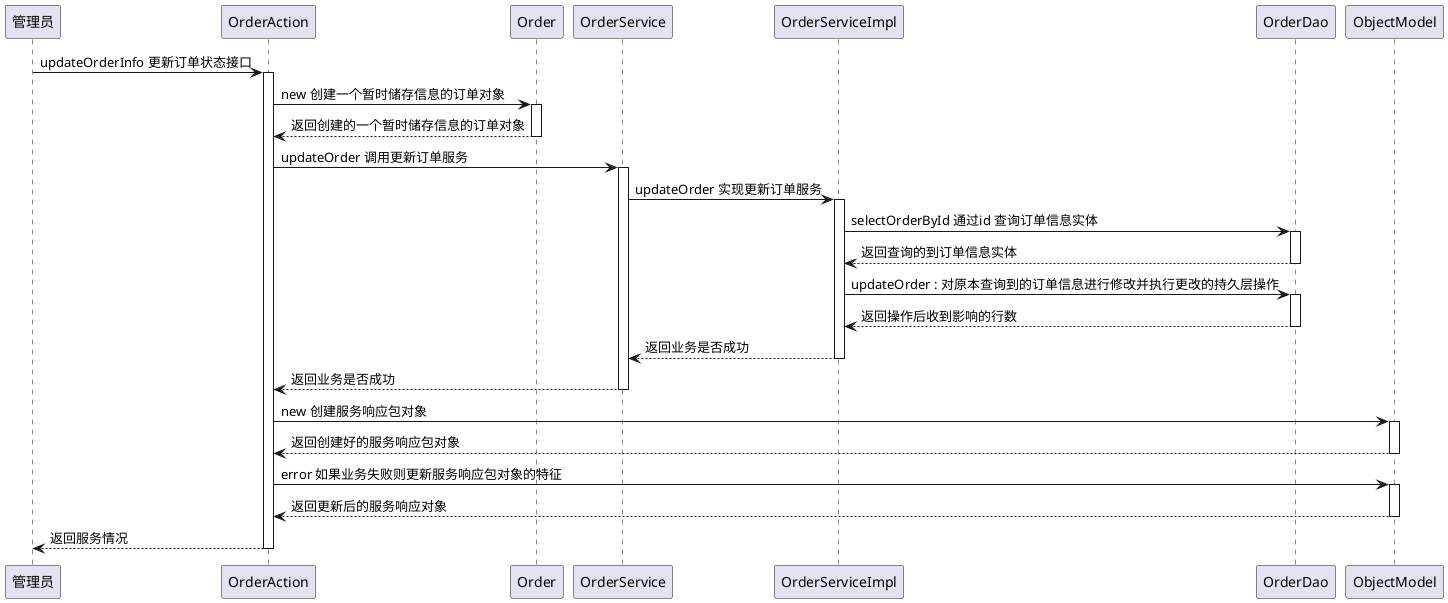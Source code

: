 @startuml
participant 管理员
管理员 -> OrderAction : updateOrderInfo 更新订单状态接口
activate OrderAction
OrderAction -> Order : new 创建一个暂时储存信息的订单对象
activate Order
Order --> OrderAction  : 返回创建的一个暂时储存信息的订单对象
deactivate Order
OrderAction -> OrderService : updateOrder 调用更新订单服务
activate OrderService
OrderService -> OrderServiceImpl : updateOrder 实现更新订单服务
activate OrderServiceImpl
OrderServiceImpl -> OrderDao : selectOrderById 通过id 查询订单信息实体
activate OrderDao
OrderDao --> OrderServiceImpl : 返回查询的到订单信息实体
deactivate OrderDao
OrderServiceImpl -> OrderDao : updateOrder : 对原本查询到的订单信息进行修改并执行更改的持久层操作
activate OrderDao
OrderDao --> OrderServiceImpl : 返回操作后收到影响的行数
deactivate OrderDao
OrderServiceImpl --> OrderService : 返回业务是否成功
deactivate OrderServiceImpl
OrderService --> OrderAction : 返回业务是否成功
deactivate OrderService
OrderAction -> ObjectModel : new 创建服务响应包对象
activate ObjectModel
ObjectModel --> OrderAction : 返回创建好的服务响应包对象
deactivate ObjectModel
OrderAction -> ObjectModel : error 如果业务失败则更新服务响应包对象的特征
activate ObjectModel
ObjectModel --> OrderAction : 返回更新后的服务响应对象
deactivate ObjectModel
return 返回服务情况
@enduml